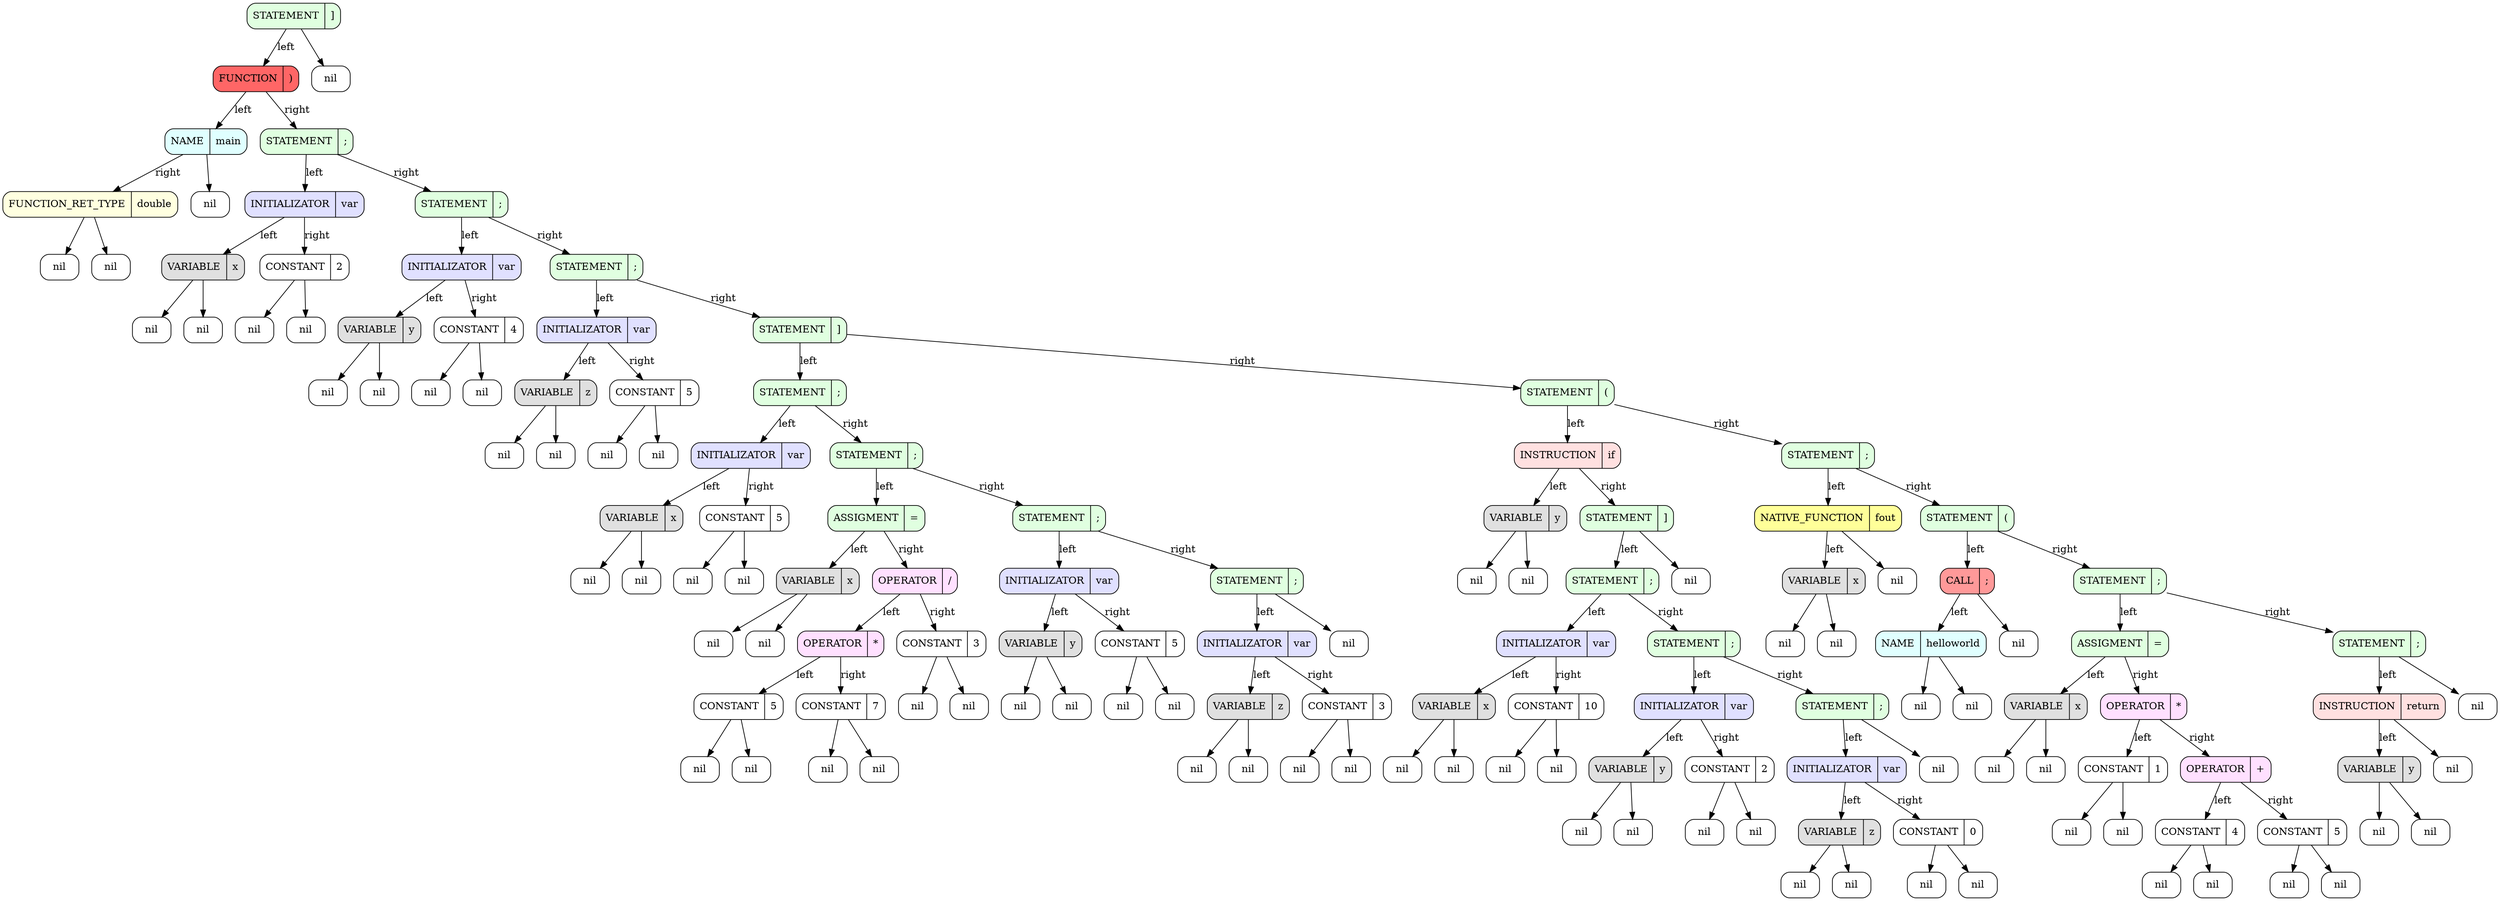 ########################################################### SetDot
digraph 
{
rankdir = TB # RANKDIR
		node_0x621000003a70 [style = filled, fillcolor = "#E0FFE0", shape = Mrecord label =  "STATEMENT | {]}"]
		node_0x621000002ab0 [style = filled, fillcolor = "#FF6666", shape = Mrecord label =  "FUNCTION | {)}"]
		node_0x621000002a50 [style = filled, fillcolor = "#E0FFFF", shape = Mrecord label =  "NAME | {main}"]
		node_0x621000002a20 [style = filled, fillcolor = "#FFFFE0", shape = Mrecord label =  "FUNCTION_RET_TYPE | {double}"]
		nil_0 [style = filled, fillcolor = "white", shape = Mrecord, label = "nil"]
		node_0x621000002a20 -> nil_0 
		nil_1 [style = filled, fillcolor = "white", shape = Mrecord, label = "nil"]
		node_0x621000002a20 -> nil_1 
		node_0x621000002a50 -> node_0x621000002a20 [label = "right"]
		nil_2 [style = filled, fillcolor = "white", shape = Mrecord, label = "nil"]
		node_0x621000002a50 -> nil_2 
		node_0x621000002ab0 -> node_0x621000002a50 [label = "left"]
		node_0x621000002bd0 [style = filled, fillcolor = "#E0FFE0", shape = Mrecord label =  "STATEMENT | {;}"]
		node_0x621000002b10 [style = filled, fillcolor = "#E0E0FF", shape = Mrecord label =  "INITIALIZATOR | {var}"]
		node_0x621000002b40 [style = filled, fillcolor = "#E0E0E0", shape = Mrecord label =  "VARIABLE | {x}"]
		nil_3 [style = filled, fillcolor = "white", shape = Mrecord, label = "nil"]
		node_0x621000002b40 -> nil_3 
		nil_4 [style = filled, fillcolor = "white", shape = Mrecord, label = "nil"]
		node_0x621000002b40 -> nil_4 
		node_0x621000002b10 -> node_0x621000002b40 [label = "left"]
		node_0x621000002ba0 [style = filled, fillcolor = "#FFFFFF", shape = Mrecord label =  "CONSTANT | {2}"]
		nil_5 [style = filled, fillcolor = "white", shape = Mrecord, label = "nil"]
		node_0x621000002ba0 -> nil_5 
		nil_6 [style = filled, fillcolor = "white", shape = Mrecord, label = "nil"]
		node_0x621000002ba0 -> nil_6 
		node_0x621000002b10 -> node_0x621000002ba0 [label = "right"]
		node_0x621000002bd0 -> node_0x621000002b10 [label = "left"]
		node_0x621000002cc0 [style = filled, fillcolor = "#E0FFE0", shape = Mrecord label =  "STATEMENT | {;}"]
		node_0x621000002c00 [style = filled, fillcolor = "#E0E0FF", shape = Mrecord label =  "INITIALIZATOR | {var}"]
		node_0x621000002c30 [style = filled, fillcolor = "#E0E0E0", shape = Mrecord label =  "VARIABLE | {y}"]
		nil_7 [style = filled, fillcolor = "white", shape = Mrecord, label = "nil"]
		node_0x621000002c30 -> nil_7 
		nil_8 [style = filled, fillcolor = "white", shape = Mrecord, label = "nil"]
		node_0x621000002c30 -> nil_8 
		node_0x621000002c00 -> node_0x621000002c30 [label = "left"]
		node_0x621000002c90 [style = filled, fillcolor = "#FFFFFF", shape = Mrecord label =  "CONSTANT | {4}"]
		nil_9 [style = filled, fillcolor = "white", shape = Mrecord, label = "nil"]
		node_0x621000002c90 -> nil_9 
		nil_10 [style = filled, fillcolor = "white", shape = Mrecord, label = "nil"]
		node_0x621000002c90 -> nil_10 
		node_0x621000002c00 -> node_0x621000002c90 [label = "right"]
		node_0x621000002cc0 -> node_0x621000002c00 [label = "left"]
		node_0x621000002db0 [style = filled, fillcolor = "#E0FFE0", shape = Mrecord label =  "STATEMENT | {;}"]
		node_0x621000002cf0 [style = filled, fillcolor = "#E0E0FF", shape = Mrecord label =  "INITIALIZATOR | {var}"]
		node_0x621000002d20 [style = filled, fillcolor = "#E0E0E0", shape = Mrecord label =  "VARIABLE | {z}"]
		nil_11 [style = filled, fillcolor = "white", shape = Mrecord, label = "nil"]
		node_0x621000002d20 -> nil_11 
		nil_12 [style = filled, fillcolor = "white", shape = Mrecord, label = "nil"]
		node_0x621000002d20 -> nil_12 
		node_0x621000002cf0 -> node_0x621000002d20 [label = "left"]
		node_0x621000002d80 [style = filled, fillcolor = "#FFFFFF", shape = Mrecord label =  "CONSTANT | {5}"]
		nil_13 [style = filled, fillcolor = "white", shape = Mrecord, label = "nil"]
		node_0x621000002d80 -> nil_13 
		nil_14 [style = filled, fillcolor = "white", shape = Mrecord, label = "nil"]
		node_0x621000002d80 -> nil_14 
		node_0x621000002cf0 -> node_0x621000002d80 [label = "right"]
		node_0x621000002db0 -> node_0x621000002cf0 [label = "left"]
		node_0x621000003260 [style = filled, fillcolor = "#E0FFE0", shape = Mrecord label =  "STATEMENT | {]}"]
		node_0x621000002ed0 [style = filled, fillcolor = "#E0FFE0", shape = Mrecord label =  "STATEMENT | {;}"]
		node_0x621000002e10 [style = filled, fillcolor = "#E0E0FF", shape = Mrecord label =  "INITIALIZATOR | {var}"]
		node_0x621000002e40 [style = filled, fillcolor = "#E0E0E0", shape = Mrecord label =  "VARIABLE | {x}"]
		nil_15 [style = filled, fillcolor = "white", shape = Mrecord, label = "nil"]
		node_0x621000002e40 -> nil_15 
		nil_16 [style = filled, fillcolor = "white", shape = Mrecord, label = "nil"]
		node_0x621000002e40 -> nil_16 
		node_0x621000002e10 -> node_0x621000002e40 [label = "left"]
		node_0x621000002ea0 [style = filled, fillcolor = "#FFFFFF", shape = Mrecord label =  "CONSTANT | {5}"]
		nil_17 [style = filled, fillcolor = "white", shape = Mrecord, label = "nil"]
		node_0x621000002ea0 -> nil_17 
		nil_18 [style = filled, fillcolor = "white", shape = Mrecord, label = "nil"]
		node_0x621000002ea0 -> nil_18 
		node_0x621000002e10 -> node_0x621000002ea0 [label = "right"]
		node_0x621000002ed0 -> node_0x621000002e10 [label = "left"]
		node_0x621000003050 [style = filled, fillcolor = "#E0FFE0", shape = Mrecord label =  "STATEMENT | {;}"]
		node_0x621000002f30 [style = filled, fillcolor = "#E0FFE0", shape = Mrecord label =  "ASSIGMENT | {=}"]
		node_0x621000002f00 [style = filled, fillcolor = "#E0E0E0", shape = Mrecord label =  "VARIABLE | {x}"]
		nil_19 [style = filled, fillcolor = "white", shape = Mrecord, label = "nil"]
		node_0x621000002f00 -> nil_19 
		nil_20 [style = filled, fillcolor = "white", shape = Mrecord, label = "nil"]
		node_0x621000002f00 -> nil_20 
		node_0x621000002f30 -> node_0x621000002f00 [label = "left"]
		node_0x621000002ff0 [style = filled, fillcolor = "#FFE0FF", shape = Mrecord label =  "OPERATOR | {/}"]
		node_0x621000002f90 [style = filled, fillcolor = "#FFE0FF", shape = Mrecord label =  "OPERATOR | {*}"]
		node_0x621000002f60 [style = filled, fillcolor = "#FFFFFF", shape = Mrecord label =  "CONSTANT | {5}"]
		nil_21 [style = filled, fillcolor = "white", shape = Mrecord, label = "nil"]
		node_0x621000002f60 -> nil_21 
		nil_22 [style = filled, fillcolor = "white", shape = Mrecord, label = "nil"]
		node_0x621000002f60 -> nil_22 
		node_0x621000002f90 -> node_0x621000002f60 [label = "left"]
		node_0x621000002fc0 [style = filled, fillcolor = "#FFFFFF", shape = Mrecord label =  "CONSTANT | {7}"]
		nil_23 [style = filled, fillcolor = "white", shape = Mrecord, label = "nil"]
		node_0x621000002fc0 -> nil_23 
		nil_24 [style = filled, fillcolor = "white", shape = Mrecord, label = "nil"]
		node_0x621000002fc0 -> nil_24 
		node_0x621000002f90 -> node_0x621000002fc0 [label = "right"]
		node_0x621000002ff0 -> node_0x621000002f90 [label = "left"]
		node_0x621000003020 [style = filled, fillcolor = "#FFFFFF", shape = Mrecord label =  "CONSTANT | {3}"]
		nil_25 [style = filled, fillcolor = "white", shape = Mrecord, label = "nil"]
		node_0x621000003020 -> nil_25 
		nil_26 [style = filled, fillcolor = "white", shape = Mrecord, label = "nil"]
		node_0x621000003020 -> nil_26 
		node_0x621000002ff0 -> node_0x621000003020 [label = "right"]
		node_0x621000002f30 -> node_0x621000002ff0 [label = "right"]
		node_0x621000003050 -> node_0x621000002f30 [label = "left"]
		node_0x621000003140 [style = filled, fillcolor = "#E0FFE0", shape = Mrecord label =  "STATEMENT | {;}"]
		node_0x621000003080 [style = filled, fillcolor = "#E0E0FF", shape = Mrecord label =  "INITIALIZATOR | {var}"]
		node_0x6210000030b0 [style = filled, fillcolor = "#E0E0E0", shape = Mrecord label =  "VARIABLE | {y}"]
		nil_27 [style = filled, fillcolor = "white", shape = Mrecord, label = "nil"]
		node_0x6210000030b0 -> nil_27 
		nil_28 [style = filled, fillcolor = "white", shape = Mrecord, label = "nil"]
		node_0x6210000030b0 -> nil_28 
		node_0x621000003080 -> node_0x6210000030b0 [label = "left"]
		node_0x621000003110 [style = filled, fillcolor = "#FFFFFF", shape = Mrecord label =  "CONSTANT | {5}"]
		nil_29 [style = filled, fillcolor = "white", shape = Mrecord, label = "nil"]
		node_0x621000003110 -> nil_29 
		nil_30 [style = filled, fillcolor = "white", shape = Mrecord, label = "nil"]
		node_0x621000003110 -> nil_30 
		node_0x621000003080 -> node_0x621000003110 [label = "right"]
		node_0x621000003140 -> node_0x621000003080 [label = "left"]
		node_0x621000003230 [style = filled, fillcolor = "#E0FFE0", shape = Mrecord label =  "STATEMENT | {;}"]
		node_0x621000003170 [style = filled, fillcolor = "#E0E0FF", shape = Mrecord label =  "INITIALIZATOR | {var}"]
		node_0x6210000031a0 [style = filled, fillcolor = "#E0E0E0", shape = Mrecord label =  "VARIABLE | {z}"]
		nil_31 [style = filled, fillcolor = "white", shape = Mrecord, label = "nil"]
		node_0x6210000031a0 -> nil_31 
		nil_32 [style = filled, fillcolor = "white", shape = Mrecord, label = "nil"]
		node_0x6210000031a0 -> nil_32 
		node_0x621000003170 -> node_0x6210000031a0 [label = "left"]
		node_0x621000003200 [style = filled, fillcolor = "#FFFFFF", shape = Mrecord label =  "CONSTANT | {3}"]
		nil_33 [style = filled, fillcolor = "white", shape = Mrecord, label = "nil"]
		node_0x621000003200 -> nil_33 
		nil_34 [style = filled, fillcolor = "white", shape = Mrecord, label = "nil"]
		node_0x621000003200 -> nil_34 
		node_0x621000003170 -> node_0x621000003200 [label = "right"]
		node_0x621000003230 -> node_0x621000003170 [label = "left"]
		nil_35 [style = filled, fillcolor = "white", shape = Mrecord, label = "nil"]
		node_0x621000003230 -> nil_35 
		node_0x621000003140 -> node_0x621000003230 [label = "right"]
		node_0x621000003050 -> node_0x621000003140 [label = "right"]
		node_0x621000002ed0 -> node_0x621000003050 [label = "right"]
		node_0x621000003260 -> node_0x621000002ed0 [label = "left"]
		node_0x6210000032c0 [style = filled, fillcolor = "#E0FFE0", shape = Mrecord label =  "STATEMENT | {(}"]
		node_0x621000003290 [style = filled, fillcolor = "#FFE0E0", shape = Mrecord label =  "INSTRUCTION | {if}"]
		node_0x6210000032f0 [style = filled, fillcolor = "#E0E0E0", shape = Mrecord label =  "VARIABLE | {y}"]
		nil_36 [style = filled, fillcolor = "white", shape = Mrecord, label = "nil"]
		node_0x6210000032f0 -> nil_36 
		nil_37 [style = filled, fillcolor = "white", shape = Mrecord, label = "nil"]
		node_0x6210000032f0 -> nil_37 
		node_0x621000003290 -> node_0x6210000032f0 [label = "left"]
		node_0x621000003650 [style = filled, fillcolor = "#E0FFE0", shape = Mrecord label =  "STATEMENT | {]}"]
		node_0x621000003440 [style = filled, fillcolor = "#E0FFE0", shape = Mrecord label =  "STATEMENT | {;}"]
		node_0x621000003380 [style = filled, fillcolor = "#E0E0FF", shape = Mrecord label =  "INITIALIZATOR | {var}"]
		node_0x6210000033b0 [style = filled, fillcolor = "#E0E0E0", shape = Mrecord label =  "VARIABLE | {x}"]
		nil_38 [style = filled, fillcolor = "white", shape = Mrecord, label = "nil"]
		node_0x6210000033b0 -> nil_38 
		nil_39 [style = filled, fillcolor = "white", shape = Mrecord, label = "nil"]
		node_0x6210000033b0 -> nil_39 
		node_0x621000003380 -> node_0x6210000033b0 [label = "left"]
		node_0x621000003410 [style = filled, fillcolor = "#FFFFFF", shape = Mrecord label =  "CONSTANT | {10}"]
		nil_40 [style = filled, fillcolor = "white", shape = Mrecord, label = "nil"]
		node_0x621000003410 -> nil_40 
		nil_41 [style = filled, fillcolor = "white", shape = Mrecord, label = "nil"]
		node_0x621000003410 -> nil_41 
		node_0x621000003380 -> node_0x621000003410 [label = "right"]
		node_0x621000003440 -> node_0x621000003380 [label = "left"]
		node_0x621000003530 [style = filled, fillcolor = "#E0FFE0", shape = Mrecord label =  "STATEMENT | {;}"]
		node_0x621000003470 [style = filled, fillcolor = "#E0E0FF", shape = Mrecord label =  "INITIALIZATOR | {var}"]
		node_0x6210000034a0 [style = filled, fillcolor = "#E0E0E0", shape = Mrecord label =  "VARIABLE | {y}"]
		nil_42 [style = filled, fillcolor = "white", shape = Mrecord, label = "nil"]
		node_0x6210000034a0 -> nil_42 
		nil_43 [style = filled, fillcolor = "white", shape = Mrecord, label = "nil"]
		node_0x6210000034a0 -> nil_43 
		node_0x621000003470 -> node_0x6210000034a0 [label = "left"]
		node_0x621000003500 [style = filled, fillcolor = "#FFFFFF", shape = Mrecord label =  "CONSTANT | {2}"]
		nil_44 [style = filled, fillcolor = "white", shape = Mrecord, label = "nil"]
		node_0x621000003500 -> nil_44 
		nil_45 [style = filled, fillcolor = "white", shape = Mrecord, label = "nil"]
		node_0x621000003500 -> nil_45 
		node_0x621000003470 -> node_0x621000003500 [label = "right"]
		node_0x621000003530 -> node_0x621000003470 [label = "left"]
		node_0x621000003620 [style = filled, fillcolor = "#E0FFE0", shape = Mrecord label =  "STATEMENT | {;}"]
		node_0x621000003560 [style = filled, fillcolor = "#E0E0FF", shape = Mrecord label =  "INITIALIZATOR | {var}"]
		node_0x621000003590 [style = filled, fillcolor = "#E0E0E0", shape = Mrecord label =  "VARIABLE | {z}"]
		nil_46 [style = filled, fillcolor = "white", shape = Mrecord, label = "nil"]
		node_0x621000003590 -> nil_46 
		nil_47 [style = filled, fillcolor = "white", shape = Mrecord, label = "nil"]
		node_0x621000003590 -> nil_47 
		node_0x621000003560 -> node_0x621000003590 [label = "left"]
		node_0x6210000035f0 [style = filled, fillcolor = "#FFFFFF", shape = Mrecord label =  "CONSTANT | {0}"]
		nil_48 [style = filled, fillcolor = "white", shape = Mrecord, label = "nil"]
		node_0x6210000035f0 -> nil_48 
		nil_49 [style = filled, fillcolor = "white", shape = Mrecord, label = "nil"]
		node_0x6210000035f0 -> nil_49 
		node_0x621000003560 -> node_0x6210000035f0 [label = "right"]
		node_0x621000003620 -> node_0x621000003560 [label = "left"]
		nil_50 [style = filled, fillcolor = "white", shape = Mrecord, label = "nil"]
		node_0x621000003620 -> nil_50 
		node_0x621000003530 -> node_0x621000003620 [label = "right"]
		node_0x621000003440 -> node_0x621000003530 [label = "right"]
		node_0x621000003650 -> node_0x621000003440 [label = "left"]
		nil_51 [style = filled, fillcolor = "white", shape = Mrecord, label = "nil"]
		node_0x621000003650 -> nil_51 
		node_0x621000003290 -> node_0x621000003650 [label = "right"]
		node_0x6210000032c0 -> node_0x621000003290 [label = "left"]
		node_0x621000003710 [style = filled, fillcolor = "#E0FFE0", shape = Mrecord label =  "STATEMENT | {;}"]
		node_0x621000003680 [style = filled, fillcolor = "#FFFF99", shape = Mrecord label =  "NATIVE_FUNCTION | {fout}"]
		node_0x6210000036e0 [style = filled, fillcolor = "#E0E0E0", shape = Mrecord label =  "VARIABLE | {x}"]
		nil_52 [style = filled, fillcolor = "white", shape = Mrecord, label = "nil"]
		node_0x6210000036e0 -> nil_52 
		nil_53 [style = filled, fillcolor = "white", shape = Mrecord, label = "nil"]
		node_0x6210000036e0 -> nil_53 
		node_0x621000003680 -> node_0x6210000036e0 [label = "left"]
		nil_54 [style = filled, fillcolor = "white", shape = Mrecord, label = "nil"]
		node_0x621000003680 -> nil_54 
		node_0x621000003710 -> node_0x621000003680 [label = "left"]
		node_0x621000003770 [style = filled, fillcolor = "#E0FFE0", shape = Mrecord label =  "STATEMENT | {(}"]
		node_0x6210000037d0 [style = filled, fillcolor = "#FF9999", shape = Mrecord label =  "CALL | {;}"]
		node_0x621000003740 [style = filled, fillcolor = "#E0FFFF", shape = Mrecord label =  "NAME | {helloworld}"]
		nil_55 [style = filled, fillcolor = "white", shape = Mrecord, label = "nil"]
		node_0x621000003740 -> nil_55 
		nil_56 [style = filled, fillcolor = "white", shape = Mrecord, label = "nil"]
		node_0x621000003740 -> nil_56 
		node_0x6210000037d0 -> node_0x621000003740 [label = "left"]
		nil_57 [style = filled, fillcolor = "white", shape = Mrecord, label = "nil"]
		node_0x6210000037d0 -> nil_57 
		node_0x621000003770 -> node_0x6210000037d0 [label = "left"]
		node_0x6210000039b0 [style = filled, fillcolor = "#E0FFE0", shape = Mrecord label =  "STATEMENT | {;}"]
		node_0x621000003830 [style = filled, fillcolor = "#E0FFE0", shape = Mrecord label =  "ASSIGMENT | {=}"]
		node_0x621000003800 [style = filled, fillcolor = "#E0E0E0", shape = Mrecord label =  "VARIABLE | {x}"]
		nil_58 [style = filled, fillcolor = "white", shape = Mrecord, label = "nil"]
		node_0x621000003800 -> nil_58 
		nil_59 [style = filled, fillcolor = "white", shape = Mrecord, label = "nil"]
		node_0x621000003800 -> nil_59 
		node_0x621000003830 -> node_0x621000003800 [label = "left"]
		node_0x621000003890 [style = filled, fillcolor = "#FFE0FF", shape = Mrecord label =  "OPERATOR | {*}"]
		node_0x621000003860 [style = filled, fillcolor = "#FFFFFF", shape = Mrecord label =  "CONSTANT | {1}"]
		nil_60 [style = filled, fillcolor = "white", shape = Mrecord, label = "nil"]
		node_0x621000003860 -> nil_60 
		nil_61 [style = filled, fillcolor = "white", shape = Mrecord, label = "nil"]
		node_0x621000003860 -> nil_61 
		node_0x621000003890 -> node_0x621000003860 [label = "left"]
		node_0x621000003920 [style = filled, fillcolor = "#FFE0FF", shape = Mrecord label =  "OPERATOR | {+}"]
		node_0x6210000038f0 [style = filled, fillcolor = "#FFFFFF", shape = Mrecord label =  "CONSTANT | {4}"]
		nil_62 [style = filled, fillcolor = "white", shape = Mrecord, label = "nil"]
		node_0x6210000038f0 -> nil_62 
		nil_63 [style = filled, fillcolor = "white", shape = Mrecord, label = "nil"]
		node_0x6210000038f0 -> nil_63 
		node_0x621000003920 -> node_0x6210000038f0 [label = "left"]
		node_0x621000003950 [style = filled, fillcolor = "#FFFFFF", shape = Mrecord label =  "CONSTANT | {5}"]
		nil_64 [style = filled, fillcolor = "white", shape = Mrecord, label = "nil"]
		node_0x621000003950 -> nil_64 
		nil_65 [style = filled, fillcolor = "white", shape = Mrecord, label = "nil"]
		node_0x621000003950 -> nil_65 
		node_0x621000003920 -> node_0x621000003950 [label = "right"]
		node_0x621000003890 -> node_0x621000003920 [label = "right"]
		node_0x621000003830 -> node_0x621000003890 [label = "right"]
		node_0x6210000039b0 -> node_0x621000003830 [label = "left"]
		node_0x621000003a40 [style = filled, fillcolor = "#E0FFE0", shape = Mrecord label =  "STATEMENT | {;}"]
		node_0x6210000039e0 [style = filled, fillcolor = "#FFE0E0", shape = Mrecord label =  "INSTRUCTION | {return}"]
		node_0x621000003a10 [style = filled, fillcolor = "#E0E0E0", shape = Mrecord label =  "VARIABLE | {y}"]
		nil_66 [style = filled, fillcolor = "white", shape = Mrecord, label = "nil"]
		node_0x621000003a10 -> nil_66 
		nil_67 [style = filled, fillcolor = "white", shape = Mrecord, label = "nil"]
		node_0x621000003a10 -> nil_67 
		node_0x6210000039e0 -> node_0x621000003a10 [label = "left"]
		nil_68 [style = filled, fillcolor = "white", shape = Mrecord, label = "nil"]
		node_0x6210000039e0 -> nil_68 
		node_0x621000003a40 -> node_0x6210000039e0 [label = "left"]
		nil_69 [style = filled, fillcolor = "white", shape = Mrecord, label = "nil"]
		node_0x621000003a40 -> nil_69 
		node_0x6210000039b0 -> node_0x621000003a40 [label = "right"]
		node_0x621000003770 -> node_0x6210000039b0 [label = "right"]
		node_0x621000003710 -> node_0x621000003770 [label = "right"]
		node_0x6210000032c0 -> node_0x621000003710 [label = "right"]
		node_0x621000003260 -> node_0x6210000032c0 [label = "right"]
		node_0x621000002db0 -> node_0x621000003260 [label = "right"]
		node_0x621000002cc0 -> node_0x621000002db0 [label = "right"]
		node_0x621000002bd0 -> node_0x621000002cc0 [label = "right"]
		node_0x621000002ab0 -> node_0x621000002bd0 [label = "right"]
		node_0x621000003a70 -> node_0x621000002ab0 [label = "left"]
		nil_70 [style = filled, fillcolor = "white", shape = Mrecord, label = "nil"]
		node_0x621000003a70 -> nil_70 
########################################################### SetEndDot

}